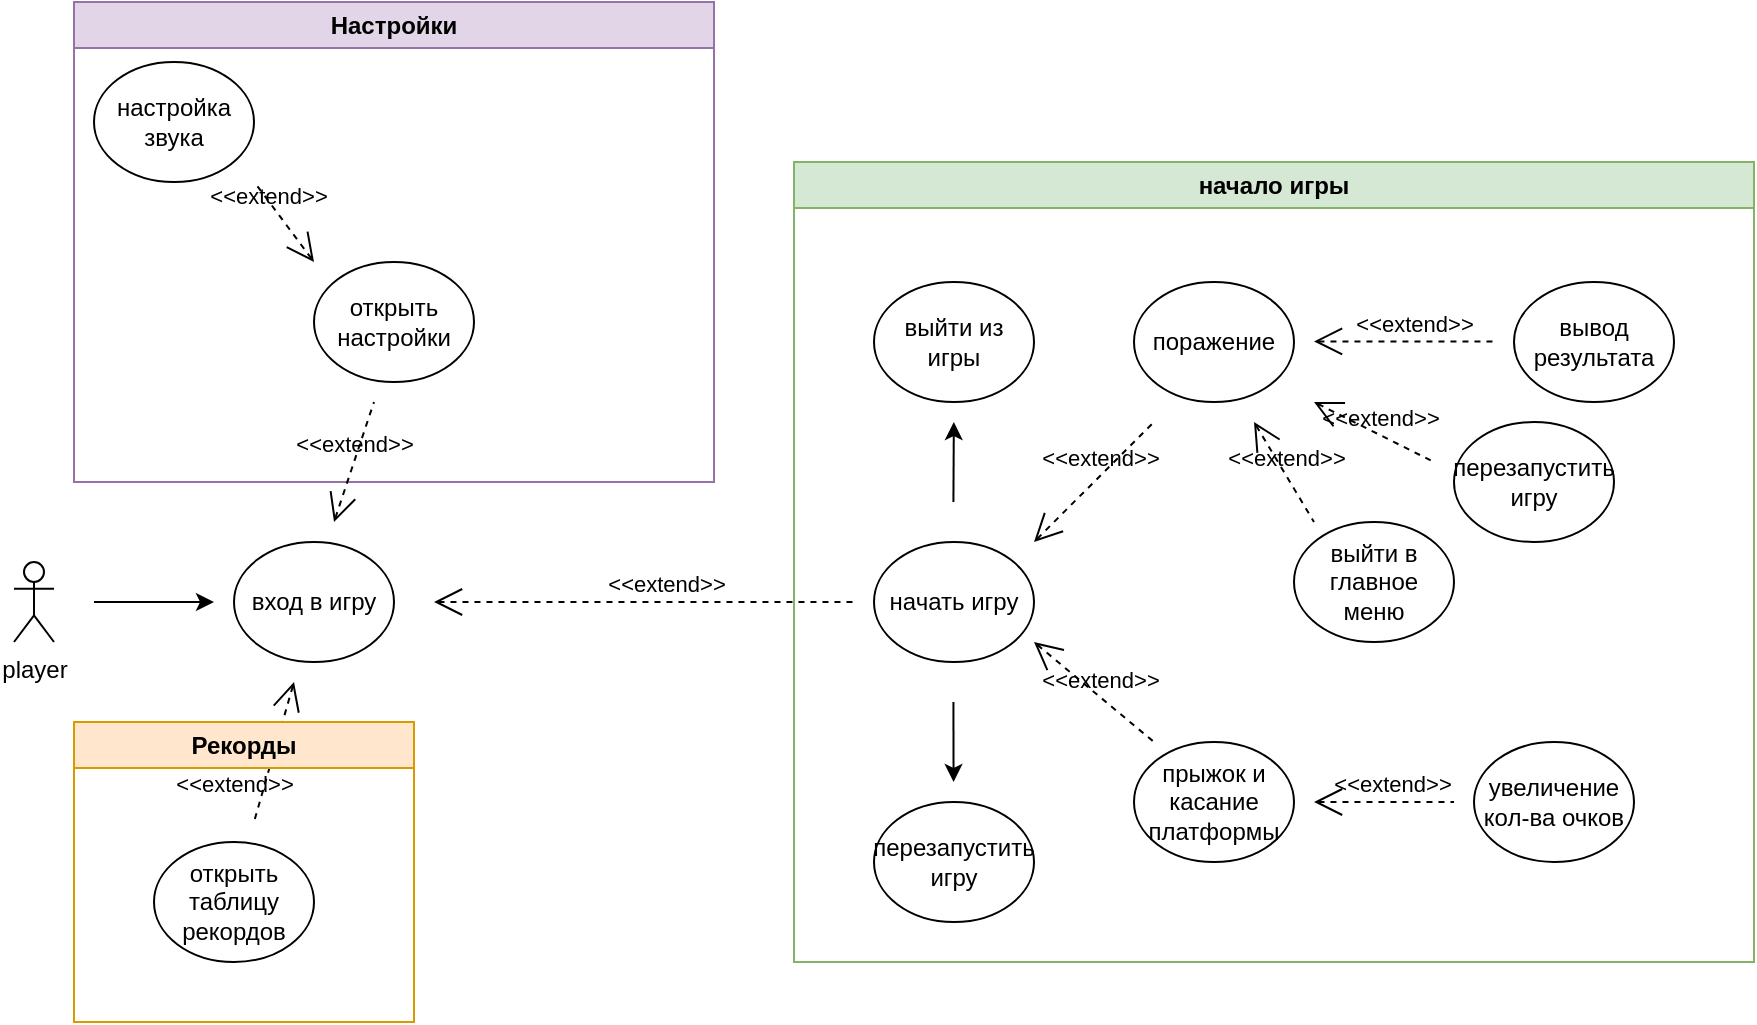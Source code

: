 <mxfile version="24.5.5" type="github">
  <diagram name="Страница — 1" id="IPhaka-8JI4Nbwml-yvL">
    <mxGraphModel dx="1195" dy="615" grid="1" gridSize="10" guides="1" tooltips="1" connect="1" arrows="1" fold="1" page="1" pageScale="1" pageWidth="827" pageHeight="1169" math="0" shadow="0">
      <root>
        <mxCell id="0" />
        <mxCell id="1" parent="0" />
        <mxCell id="4-LFK9KgIgXgLTrVdoTw-1" value="player" style="shape=umlActor;verticalLabelPosition=bottom;verticalAlign=top;html=1;outlineConnect=0;" vertex="1" parent="1">
          <mxGeometry x="130" y="360" width="20" height="40" as="geometry" />
        </mxCell>
        <mxCell id="4-LFK9KgIgXgLTrVdoTw-2" value="" style="endArrow=classic;html=1;rounded=0;" edge="1" parent="1">
          <mxGeometry width="50" height="50" relative="1" as="geometry">
            <mxPoint x="170" y="380" as="sourcePoint" />
            <mxPoint x="230" y="380.02" as="targetPoint" />
            <Array as="points">
              <mxPoint x="190" y="380.02" />
            </Array>
          </mxGeometry>
        </mxCell>
        <mxCell id="4-LFK9KgIgXgLTrVdoTw-3" value="вход в игру" style="ellipse;whiteSpace=wrap;html=1;" vertex="1" parent="1">
          <mxGeometry x="240" y="350" width="80" height="60" as="geometry" />
        </mxCell>
        <mxCell id="4-LFK9KgIgXgLTrVdoTw-9" value="Настройки" style="swimlane;whiteSpace=wrap;html=1;fillColor=#e1d5e7;strokeColor=#9673a6;" vertex="1" parent="1">
          <mxGeometry x="160" y="80" width="320" height="240" as="geometry" />
        </mxCell>
        <mxCell id="4-LFK9KgIgXgLTrVdoTw-10" value="настройка звука" style="ellipse;whiteSpace=wrap;html=1;" vertex="1" parent="4-LFK9KgIgXgLTrVdoTw-9">
          <mxGeometry x="10" y="30" width="80" height="60" as="geometry" />
        </mxCell>
        <mxCell id="4-LFK9KgIgXgLTrVdoTw-11" value="открыть настройки" style="ellipse;whiteSpace=wrap;html=1;" vertex="1" parent="4-LFK9KgIgXgLTrVdoTw-9">
          <mxGeometry x="120" y="130" width="80" height="60" as="geometry" />
        </mxCell>
        <mxCell id="4-LFK9KgIgXgLTrVdoTw-7" value="&amp;lt;&amp;lt;extend&amp;gt;&amp;gt;" style="edgeStyle=none;html=1;startArrow=open;endArrow=none;startSize=12;verticalAlign=bottom;dashed=1;labelBackgroundColor=none;rounded=0;" edge="1" parent="4-LFK9KgIgXgLTrVdoTw-9">
          <mxGeometry x="0.318" y="4" width="160" relative="1" as="geometry">
            <mxPoint x="120" y="130" as="sourcePoint" />
            <mxPoint x="90.28" y="90" as="targetPoint" />
            <Array as="points">
              <mxPoint x="90" y="89.79" />
            </Array>
            <mxPoint as="offset" />
          </mxGeometry>
        </mxCell>
        <mxCell id="4-LFK9KgIgXgLTrVdoTw-4" value="&amp;lt;&amp;lt;extend&amp;gt;&amp;gt;" style="edgeStyle=none;html=1;startArrow=open;endArrow=none;startSize=12;verticalAlign=bottom;dashed=1;labelBackgroundColor=none;rounded=0;" edge="1" parent="4-LFK9KgIgXgLTrVdoTw-9">
          <mxGeometry width="160" relative="1" as="geometry">
            <mxPoint x="130" y="260" as="sourcePoint" />
            <mxPoint x="150" y="200" as="targetPoint" />
          </mxGeometry>
        </mxCell>
        <mxCell id="4-LFK9KgIgXgLTrVdoTw-13" value="&amp;lt;&amp;lt;extend&amp;gt;&amp;gt;" style="edgeStyle=none;html=1;startArrow=open;endArrow=none;startSize=12;verticalAlign=bottom;dashed=1;labelBackgroundColor=none;rounded=0;" edge="1" parent="1">
          <mxGeometry x="0.811" y="-12" width="160" relative="1" as="geometry">
            <mxPoint x="270" y="420" as="sourcePoint" />
            <mxPoint x="250" y="490" as="targetPoint" />
            <mxPoint as="offset" />
          </mxGeometry>
        </mxCell>
        <mxCell id="4-LFK9KgIgXgLTrVdoTw-14" value="Рекорды" style="swimlane;whiteSpace=wrap;html=1;fillColor=#ffe6cc;strokeColor=#d79b00;" vertex="1" parent="1">
          <mxGeometry x="160" y="440" width="170" height="150" as="geometry" />
        </mxCell>
        <mxCell id="4-LFK9KgIgXgLTrVdoTw-17" value="открыть таблицу рекордов" style="ellipse;whiteSpace=wrap;html=1;" vertex="1" parent="4-LFK9KgIgXgLTrVdoTw-14">
          <mxGeometry x="40" y="60" width="80" height="60" as="geometry" />
        </mxCell>
        <mxCell id="4-LFK9KgIgXgLTrVdoTw-18" value="&amp;lt;&amp;lt;extend&amp;gt;&amp;gt;" style="edgeStyle=none;html=1;startArrow=open;endArrow=none;startSize=12;verticalAlign=bottom;dashed=1;labelBackgroundColor=none;rounded=0;" edge="1" parent="1">
          <mxGeometry x="0.1" width="160" relative="1" as="geometry">
            <mxPoint x="340" y="380" as="sourcePoint" />
            <mxPoint x="550" y="380" as="targetPoint" />
            <mxPoint as="offset" />
          </mxGeometry>
        </mxCell>
        <mxCell id="4-LFK9KgIgXgLTrVdoTw-19" value="начало игры" style="swimlane;whiteSpace=wrap;html=1;fillColor=#d5e8d4;strokeColor=#82b366;" vertex="1" parent="1">
          <mxGeometry x="520" y="160" width="480" height="400" as="geometry" />
        </mxCell>
        <mxCell id="4-LFK9KgIgXgLTrVdoTw-21" value="начать игру" style="ellipse;whiteSpace=wrap;html=1;" vertex="1" parent="4-LFK9KgIgXgLTrVdoTw-19">
          <mxGeometry x="40" y="190" width="80" height="60" as="geometry" />
        </mxCell>
        <mxCell id="4-LFK9KgIgXgLTrVdoTw-22" value="" style="endArrow=classic;html=1;rounded=0;" edge="1" parent="4-LFK9KgIgXgLTrVdoTw-19">
          <mxGeometry width="50" height="50" relative="1" as="geometry">
            <mxPoint x="79.71" y="270" as="sourcePoint" />
            <mxPoint x="79.79" y="310" as="targetPoint" />
          </mxGeometry>
        </mxCell>
        <mxCell id="4-LFK9KgIgXgLTrVdoTw-23" value="перезапустить игру" style="ellipse;whiteSpace=wrap;html=1;" vertex="1" parent="4-LFK9KgIgXgLTrVdoTw-19">
          <mxGeometry x="40" y="320" width="80" height="60" as="geometry" />
        </mxCell>
        <mxCell id="4-LFK9KgIgXgLTrVdoTw-24" value="выйти из игры" style="ellipse;whiteSpace=wrap;html=1;" vertex="1" parent="4-LFK9KgIgXgLTrVdoTw-19">
          <mxGeometry x="40" y="60" width="80" height="60" as="geometry" />
        </mxCell>
        <mxCell id="4-LFK9KgIgXgLTrVdoTw-25" value="" style="endArrow=classic;html=1;rounded=0;entryX=0.5;entryY=1;entryDx=0;entryDy=0;" edge="1" parent="4-LFK9KgIgXgLTrVdoTw-19">
          <mxGeometry width="50" height="50" relative="1" as="geometry">
            <mxPoint x="79.71" y="170" as="sourcePoint" />
            <mxPoint x="79.91" y="130" as="targetPoint" />
          </mxGeometry>
        </mxCell>
        <mxCell id="4-LFK9KgIgXgLTrVdoTw-32" value="&amp;lt;&amp;lt;extend&amp;gt;&amp;gt;" style="edgeStyle=none;html=1;startArrow=open;endArrow=none;startSize=12;verticalAlign=bottom;dashed=1;labelBackgroundColor=none;rounded=0;" edge="1" parent="4-LFK9KgIgXgLTrVdoTw-19">
          <mxGeometry x="0.1" width="160" relative="1" as="geometry">
            <mxPoint x="120" y="190" as="sourcePoint" />
            <mxPoint x="180" y="130" as="targetPoint" />
            <mxPoint as="offset" />
          </mxGeometry>
        </mxCell>
        <mxCell id="4-LFK9KgIgXgLTrVdoTw-33" value="поражение" style="ellipse;whiteSpace=wrap;html=1;" vertex="1" parent="4-LFK9KgIgXgLTrVdoTw-19">
          <mxGeometry x="170" y="60" width="80" height="60" as="geometry" />
        </mxCell>
        <mxCell id="4-LFK9KgIgXgLTrVdoTw-34" value="&amp;lt;&amp;lt;extend&amp;gt;&amp;gt;" style="edgeStyle=none;html=1;startArrow=open;endArrow=none;startSize=12;verticalAlign=bottom;dashed=1;labelBackgroundColor=none;rounded=0;" edge="1" parent="4-LFK9KgIgXgLTrVdoTw-19">
          <mxGeometry x="0.1" width="160" relative="1" as="geometry">
            <mxPoint x="260" y="89.71" as="sourcePoint" />
            <mxPoint x="350" y="89.71" as="targetPoint" />
            <mxPoint as="offset" />
          </mxGeometry>
        </mxCell>
        <mxCell id="4-LFK9KgIgXgLTrVdoTw-35" value="вывод результата" style="ellipse;whiteSpace=wrap;html=1;" vertex="1" parent="4-LFK9KgIgXgLTrVdoTw-19">
          <mxGeometry x="360" y="60" width="80" height="60" as="geometry" />
        </mxCell>
        <mxCell id="4-LFK9KgIgXgLTrVdoTw-36" value="&amp;lt;&amp;lt;extend&amp;gt;&amp;gt;" style="edgeStyle=none;html=1;startArrow=open;endArrow=none;startSize=12;verticalAlign=bottom;dashed=1;labelBackgroundColor=none;rounded=0;" edge="1" parent="4-LFK9KgIgXgLTrVdoTw-19">
          <mxGeometry x="0.1" width="160" relative="1" as="geometry">
            <mxPoint x="260" y="120" as="sourcePoint" />
            <mxPoint x="320" y="150" as="targetPoint" />
            <mxPoint as="offset" />
          </mxGeometry>
        </mxCell>
        <mxCell id="4-LFK9KgIgXgLTrVdoTw-37" value="перезапустить игру" style="ellipse;whiteSpace=wrap;html=1;" vertex="1" parent="4-LFK9KgIgXgLTrVdoTw-19">
          <mxGeometry x="330" y="130" width="80" height="60" as="geometry" />
        </mxCell>
        <mxCell id="4-LFK9KgIgXgLTrVdoTw-38" value="&amp;lt;&amp;lt;extend&amp;gt;&amp;gt;" style="edgeStyle=none;html=1;startArrow=open;endArrow=none;startSize=12;verticalAlign=bottom;dashed=1;labelBackgroundColor=none;rounded=0;" edge="1" parent="4-LFK9KgIgXgLTrVdoTw-19">
          <mxGeometry x="0.1" width="160" relative="1" as="geometry">
            <mxPoint x="230" y="130" as="sourcePoint" />
            <mxPoint x="260" y="180" as="targetPoint" />
            <mxPoint as="offset" />
          </mxGeometry>
        </mxCell>
        <mxCell id="4-LFK9KgIgXgLTrVdoTw-39" value="выйти в главное меню" style="ellipse;whiteSpace=wrap;html=1;" vertex="1" parent="4-LFK9KgIgXgLTrVdoTw-19">
          <mxGeometry x="250" y="180" width="80" height="60" as="geometry" />
        </mxCell>
        <mxCell id="4-LFK9KgIgXgLTrVdoTw-40" value="&amp;lt;&amp;lt;extend&amp;gt;&amp;gt;" style="edgeStyle=none;html=1;startArrow=open;endArrow=none;startSize=12;verticalAlign=bottom;dashed=1;labelBackgroundColor=none;rounded=0;" edge="1" parent="4-LFK9KgIgXgLTrVdoTw-19">
          <mxGeometry x="0.1" width="160" relative="1" as="geometry">
            <mxPoint x="120" y="240" as="sourcePoint" />
            <mxPoint x="180" y="290" as="targetPoint" />
            <mxPoint as="offset" />
          </mxGeometry>
        </mxCell>
        <mxCell id="4-LFK9KgIgXgLTrVdoTw-41" value="прыжок и касание платформы" style="ellipse;whiteSpace=wrap;html=1;" vertex="1" parent="4-LFK9KgIgXgLTrVdoTw-19">
          <mxGeometry x="170" y="290" width="80" height="60" as="geometry" />
        </mxCell>
        <mxCell id="4-LFK9KgIgXgLTrVdoTw-42" value="&amp;lt;&amp;lt;extend&amp;gt;&amp;gt;" style="edgeStyle=none;html=1;startArrow=open;endArrow=none;startSize=12;verticalAlign=bottom;dashed=1;labelBackgroundColor=none;rounded=0;" edge="1" parent="4-LFK9KgIgXgLTrVdoTw-19">
          <mxGeometry x="0.1" width="160" relative="1" as="geometry">
            <mxPoint x="260" y="320" as="sourcePoint" />
            <mxPoint x="330" y="320" as="targetPoint" />
            <mxPoint as="offset" />
          </mxGeometry>
        </mxCell>
        <mxCell id="4-LFK9KgIgXgLTrVdoTw-43" value="увеличение кол-ва очков" style="ellipse;whiteSpace=wrap;html=1;" vertex="1" parent="4-LFK9KgIgXgLTrVdoTw-19">
          <mxGeometry x="340" y="290" width="80" height="60" as="geometry" />
        </mxCell>
      </root>
    </mxGraphModel>
  </diagram>
</mxfile>
